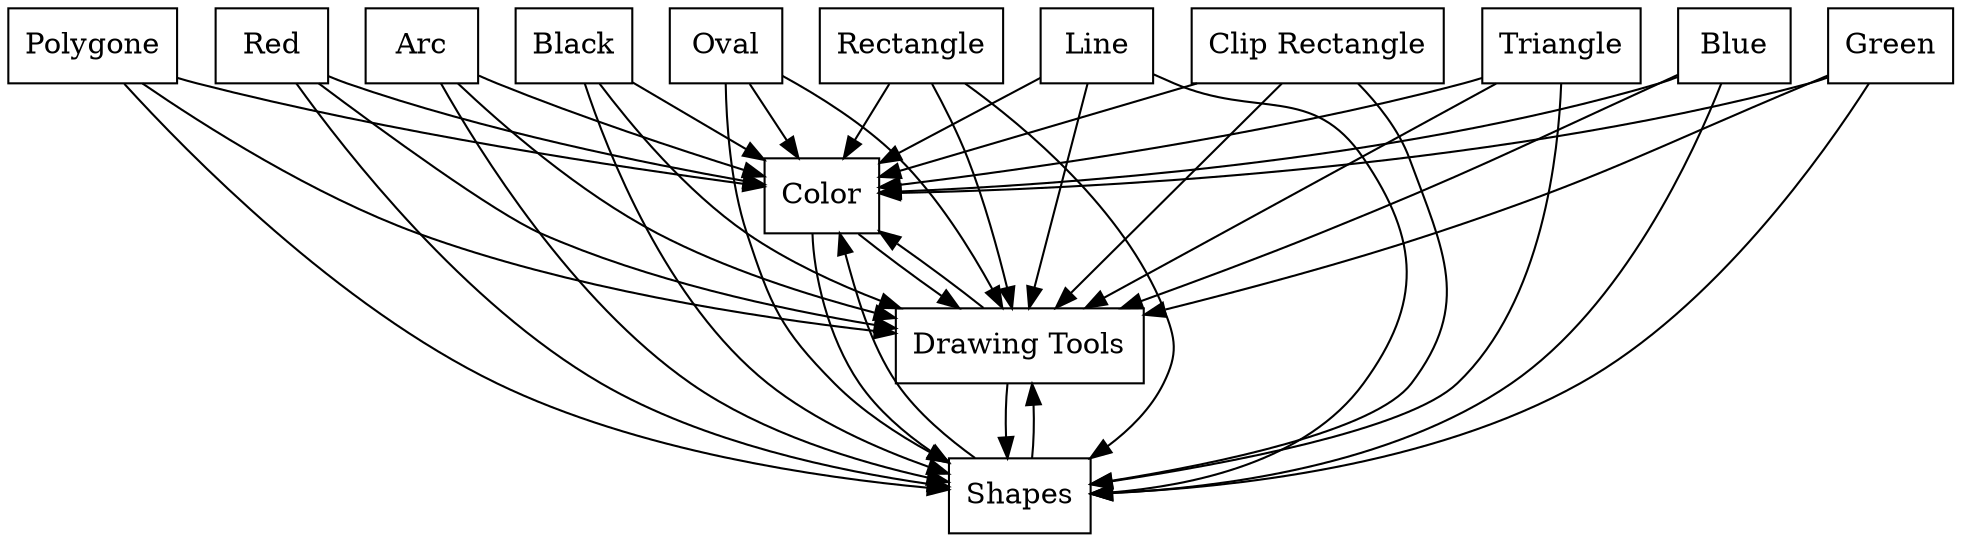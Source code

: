 digraph{
graph [rankdir=TB];
node [shape=box];
edge [arrowhead=normal];
0[label="Red",]
1[label="Clip Rectangle",]
2[label="Arc",]
3[label="Black",]
4[label="Polygone",]
5[label="Oval",]
6[label="Color",]
7[label="Triangle",]
8[label="Blue",]
9[label="Green",]
10[label="Drawing Tools",]
11[label="Shapes",]
12[label="Rectangle",]
13[label="Line",]
0->6[label="",]
0->10[label="",]
0->11[label="",]
1->6[label="",]
1->10[label="",]
1->11[label="",]
2->6[label="",]
2->10[label="",]
2->11[label="",]
3->6[label="",]
3->10[label="",]
3->11[label="",]
4->6[label="",]
4->10[label="",]
4->11[label="",]
5->6[label="",]
5->10[label="",]
5->11[label="",]
6->10[label="",]
6->11[label="",]
7->6[label="",]
7->10[label="",]
7->11[label="",]
8->6[label="",]
8->10[label="",]
8->11[label="",]
9->6[label="",]
9->10[label="",]
9->11[label="",]
10->6[label="",]
10->11[label="",]
11->6[label="",]
11->10[label="",]
12->6[label="",]
12->10[label="",]
12->11[label="",]
13->6[label="",]
13->10[label="",]
13->11[label="",]
}
